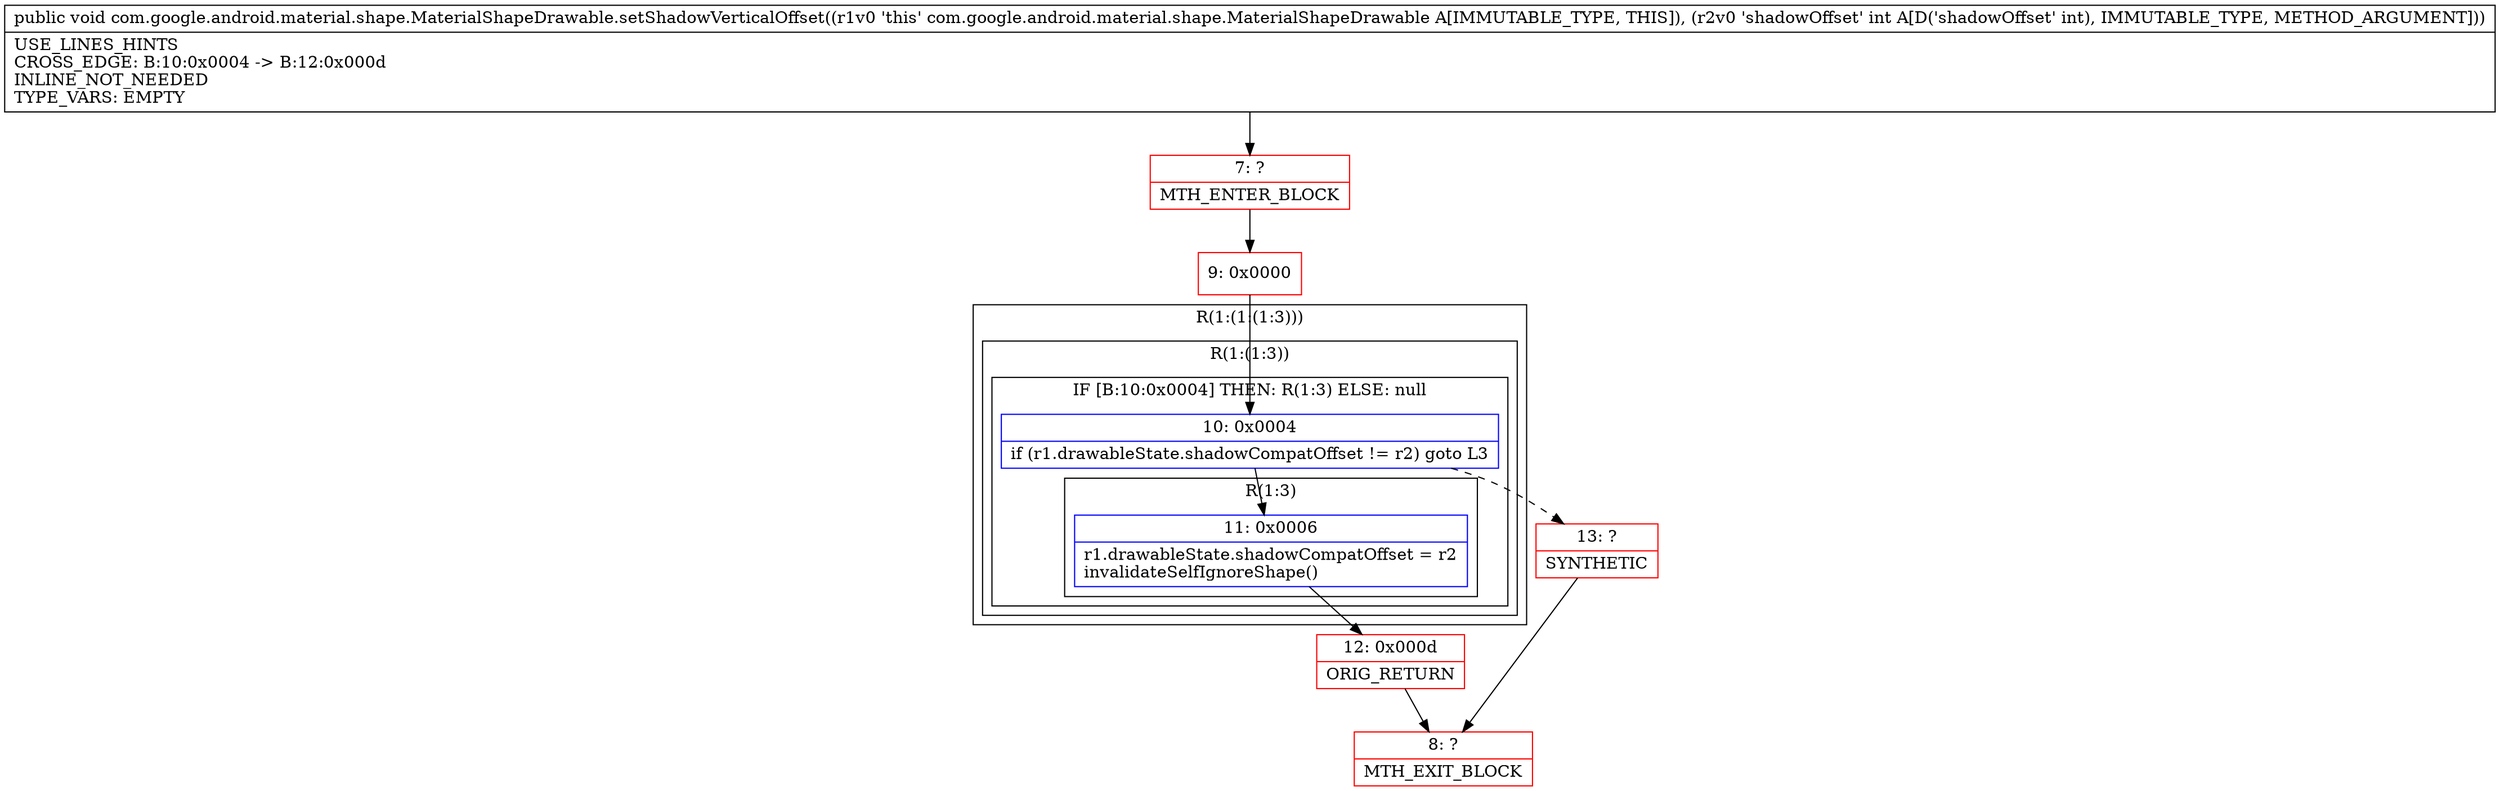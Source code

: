 digraph "CFG forcom.google.android.material.shape.MaterialShapeDrawable.setShadowVerticalOffset(I)V" {
subgraph cluster_Region_1400065844 {
label = "R(1:(1:(1:3)))";
node [shape=record,color=blue];
subgraph cluster_Region_1661997804 {
label = "R(1:(1:3))";
node [shape=record,color=blue];
subgraph cluster_IfRegion_385626630 {
label = "IF [B:10:0x0004] THEN: R(1:3) ELSE: null";
node [shape=record,color=blue];
Node_10 [shape=record,label="{10\:\ 0x0004|if (r1.drawableState.shadowCompatOffset != r2) goto L3\l}"];
subgraph cluster_Region_555673812 {
label = "R(1:3)";
node [shape=record,color=blue];
Node_11 [shape=record,label="{11\:\ 0x0006|r1.drawableState.shadowCompatOffset = r2\linvalidateSelfIgnoreShape()\l}"];
}
}
}
}
Node_7 [shape=record,color=red,label="{7\:\ ?|MTH_ENTER_BLOCK\l}"];
Node_9 [shape=record,color=red,label="{9\:\ 0x0000}"];
Node_12 [shape=record,color=red,label="{12\:\ 0x000d|ORIG_RETURN\l}"];
Node_8 [shape=record,color=red,label="{8\:\ ?|MTH_EXIT_BLOCK\l}"];
Node_13 [shape=record,color=red,label="{13\:\ ?|SYNTHETIC\l}"];
MethodNode[shape=record,label="{public void com.google.android.material.shape.MaterialShapeDrawable.setShadowVerticalOffset((r1v0 'this' com.google.android.material.shape.MaterialShapeDrawable A[IMMUTABLE_TYPE, THIS]), (r2v0 'shadowOffset' int A[D('shadowOffset' int), IMMUTABLE_TYPE, METHOD_ARGUMENT]))  | USE_LINES_HINTS\lCROSS_EDGE: B:10:0x0004 \-\> B:12:0x000d\lINLINE_NOT_NEEDED\lTYPE_VARS: EMPTY\l}"];
MethodNode -> Node_7;Node_10 -> Node_11;
Node_10 -> Node_13[style=dashed];
Node_11 -> Node_12;
Node_7 -> Node_9;
Node_9 -> Node_10;
Node_12 -> Node_8;
Node_13 -> Node_8;
}

